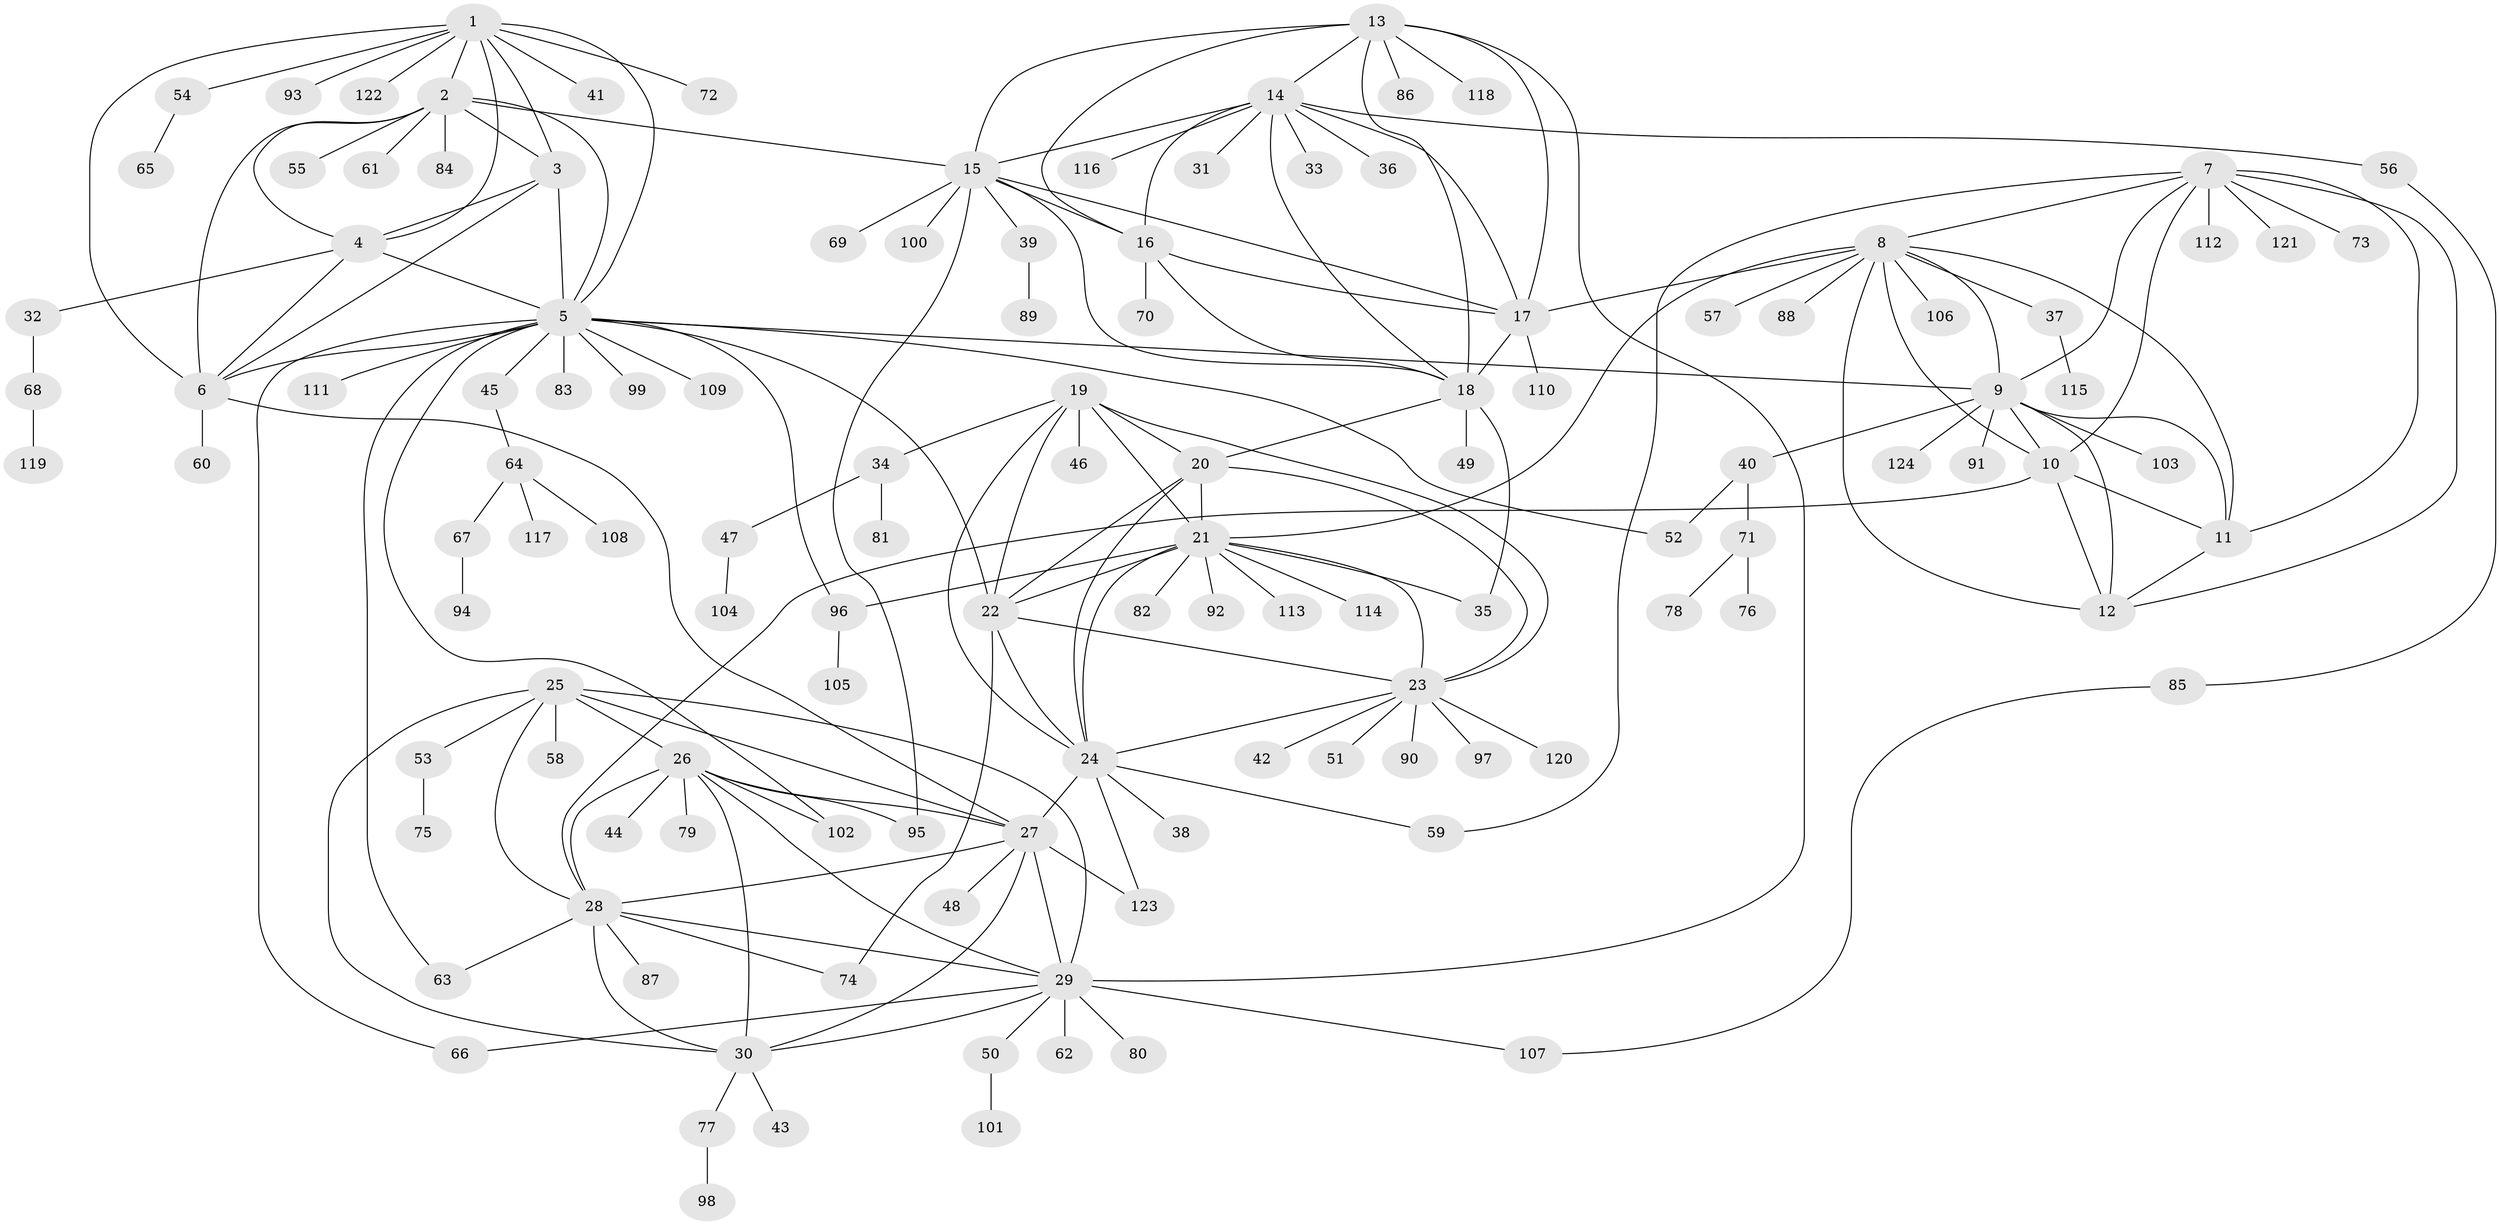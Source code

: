// coarse degree distribution, {6: 0.15384615384615385, 5: 0.09615384615384616, 11: 0.019230769230769232, 8: 0.057692307692307696, 7: 0.07692307692307693, 9: 0.038461538461538464, 2: 0.1346153846153846, 1: 0.3269230769230769, 3: 0.09615384615384616}
// Generated by graph-tools (version 1.1) at 2025/52/03/04/25 22:52:43]
// undirected, 124 vertices, 190 edges
graph export_dot {
  node [color=gray90,style=filled];
  1;
  2;
  3;
  4;
  5;
  6;
  7;
  8;
  9;
  10;
  11;
  12;
  13;
  14;
  15;
  16;
  17;
  18;
  19;
  20;
  21;
  22;
  23;
  24;
  25;
  26;
  27;
  28;
  29;
  30;
  31;
  32;
  33;
  34;
  35;
  36;
  37;
  38;
  39;
  40;
  41;
  42;
  43;
  44;
  45;
  46;
  47;
  48;
  49;
  50;
  51;
  52;
  53;
  54;
  55;
  56;
  57;
  58;
  59;
  60;
  61;
  62;
  63;
  64;
  65;
  66;
  67;
  68;
  69;
  70;
  71;
  72;
  73;
  74;
  75;
  76;
  77;
  78;
  79;
  80;
  81;
  82;
  83;
  84;
  85;
  86;
  87;
  88;
  89;
  90;
  91;
  92;
  93;
  94;
  95;
  96;
  97;
  98;
  99;
  100;
  101;
  102;
  103;
  104;
  105;
  106;
  107;
  108;
  109;
  110;
  111;
  112;
  113;
  114;
  115;
  116;
  117;
  118;
  119;
  120;
  121;
  122;
  123;
  124;
  1 -- 2;
  1 -- 3;
  1 -- 4;
  1 -- 5;
  1 -- 6;
  1 -- 41;
  1 -- 54;
  1 -- 72;
  1 -- 93;
  1 -- 122;
  2 -- 3;
  2 -- 4;
  2 -- 5;
  2 -- 6;
  2 -- 15;
  2 -- 55;
  2 -- 61;
  2 -- 84;
  3 -- 4;
  3 -- 5;
  3 -- 6;
  4 -- 5;
  4 -- 6;
  4 -- 32;
  5 -- 6;
  5 -- 9;
  5 -- 22;
  5 -- 45;
  5 -- 52;
  5 -- 63;
  5 -- 66;
  5 -- 83;
  5 -- 96;
  5 -- 99;
  5 -- 102;
  5 -- 109;
  5 -- 111;
  6 -- 27;
  6 -- 60;
  7 -- 8;
  7 -- 9;
  7 -- 10;
  7 -- 11;
  7 -- 12;
  7 -- 59;
  7 -- 73;
  7 -- 112;
  7 -- 121;
  8 -- 9;
  8 -- 10;
  8 -- 11;
  8 -- 12;
  8 -- 17;
  8 -- 21;
  8 -- 37;
  8 -- 57;
  8 -- 88;
  8 -- 106;
  9 -- 10;
  9 -- 11;
  9 -- 12;
  9 -- 40;
  9 -- 91;
  9 -- 103;
  9 -- 124;
  10 -- 11;
  10 -- 12;
  10 -- 28;
  11 -- 12;
  13 -- 14;
  13 -- 15;
  13 -- 16;
  13 -- 17;
  13 -- 18;
  13 -- 29;
  13 -- 86;
  13 -- 118;
  14 -- 15;
  14 -- 16;
  14 -- 17;
  14 -- 18;
  14 -- 31;
  14 -- 33;
  14 -- 36;
  14 -- 56;
  14 -- 116;
  15 -- 16;
  15 -- 17;
  15 -- 18;
  15 -- 39;
  15 -- 69;
  15 -- 95;
  15 -- 100;
  16 -- 17;
  16 -- 18;
  16 -- 70;
  17 -- 18;
  17 -- 110;
  18 -- 20;
  18 -- 35;
  18 -- 49;
  19 -- 20;
  19 -- 21;
  19 -- 22;
  19 -- 23;
  19 -- 24;
  19 -- 34;
  19 -- 46;
  20 -- 21;
  20 -- 22;
  20 -- 23;
  20 -- 24;
  21 -- 22;
  21 -- 23;
  21 -- 24;
  21 -- 35;
  21 -- 82;
  21 -- 92;
  21 -- 96;
  21 -- 113;
  21 -- 114;
  22 -- 23;
  22 -- 24;
  22 -- 74;
  23 -- 24;
  23 -- 42;
  23 -- 51;
  23 -- 90;
  23 -- 97;
  23 -- 120;
  24 -- 27;
  24 -- 38;
  24 -- 59;
  24 -- 123;
  25 -- 26;
  25 -- 27;
  25 -- 28;
  25 -- 29;
  25 -- 30;
  25 -- 53;
  25 -- 58;
  26 -- 27;
  26 -- 28;
  26 -- 29;
  26 -- 30;
  26 -- 44;
  26 -- 79;
  26 -- 95;
  26 -- 102;
  27 -- 28;
  27 -- 29;
  27 -- 30;
  27 -- 48;
  27 -- 123;
  28 -- 29;
  28 -- 30;
  28 -- 63;
  28 -- 74;
  28 -- 87;
  29 -- 30;
  29 -- 50;
  29 -- 62;
  29 -- 66;
  29 -- 80;
  29 -- 107;
  30 -- 43;
  30 -- 77;
  32 -- 68;
  34 -- 47;
  34 -- 81;
  37 -- 115;
  39 -- 89;
  40 -- 52;
  40 -- 71;
  45 -- 64;
  47 -- 104;
  50 -- 101;
  53 -- 75;
  54 -- 65;
  56 -- 85;
  64 -- 67;
  64 -- 108;
  64 -- 117;
  67 -- 94;
  68 -- 119;
  71 -- 76;
  71 -- 78;
  77 -- 98;
  85 -- 107;
  96 -- 105;
}
